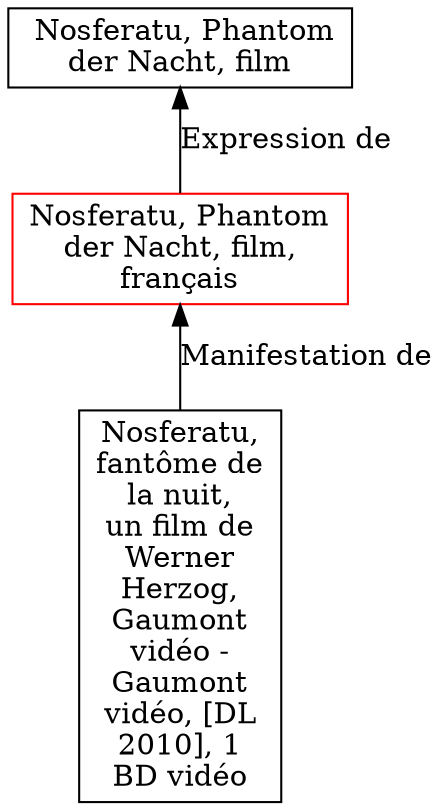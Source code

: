 // Notice UMLRM0008
digraph UMLRM0008 {
	node [align=left shape=rect]
	size="20,20"
	rankdir=BT
	UMLRM0008 [label="Nosferatu, Phantom
der Nacht, film,
français" color=red]
	UMLRM0007 [label=" Nosferatu, Phantom
der Nacht, film"]
	UMLRM0008 -> UMLRM0007 [label="Expression de"]
	UMLRM0009 [label="Nosferatu,
fantôme de
la nuit,
un film de
Werner
Herzog,
Gaumont
vidéo -
Gaumont
vidéo, [DL
2010], 1
BD vidéo"]
	UMLRM0009 -> UMLRM0008 [label="Manifestation de"]
}
